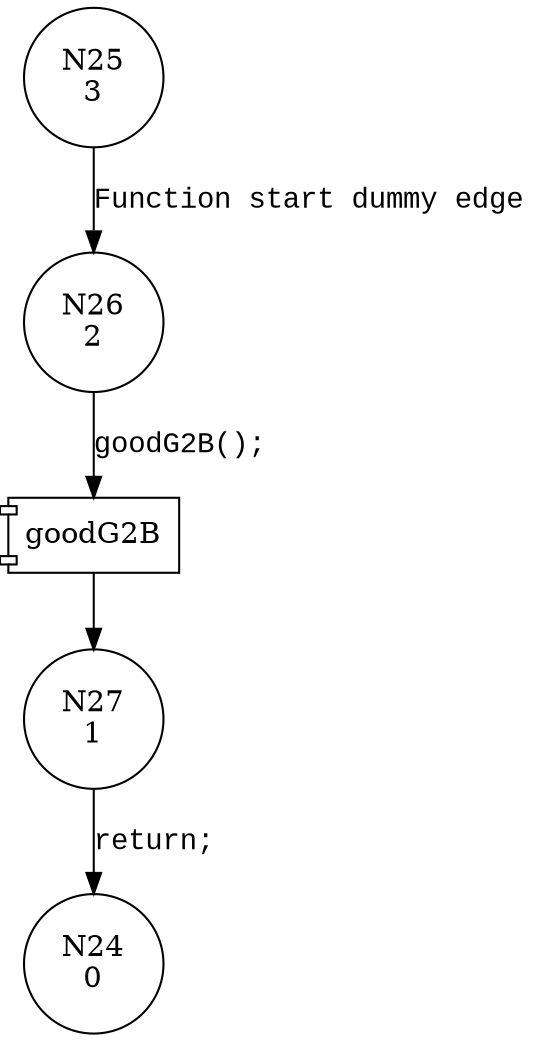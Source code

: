 digraph CWE127_Buffer_Underread__malloc_char_memmove_18_good {
26 [shape="circle" label="N26\n2"]
27 [shape="circle" label="N27\n1"]
25 [shape="circle" label="N25\n3"]
24 [shape="circle" label="N24\n0"]
100019 [shape="component" label="goodG2B"]
26 -> 100019 [label="goodG2B();" fontname="Courier New"]
100019 -> 27 [label="" fontname="Courier New"]
25 -> 26 [label="Function start dummy edge" fontname="Courier New"]
27 -> 24 [label="return;" fontname="Courier New"]
}